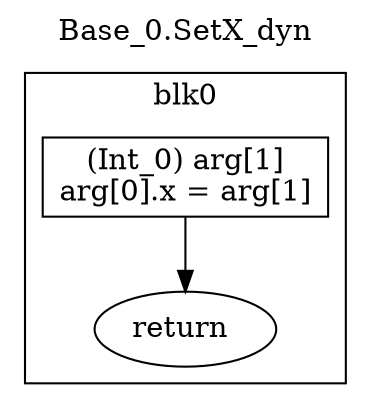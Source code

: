 digraph {
  rankdir=TB;
  b0_l0 -> b0_ret
  b0_l0 [label="(Int_0) arg[1]\narg[0].x = arg[1]\n", shape=box]
  b0_ret [label="return "]
  subgraph cluster_b0 {
    label = "blk0";
    b0_l0;
    b0_ret;
  }
  labelloc="t"
  label="Base_0.SetX_dyn"
}